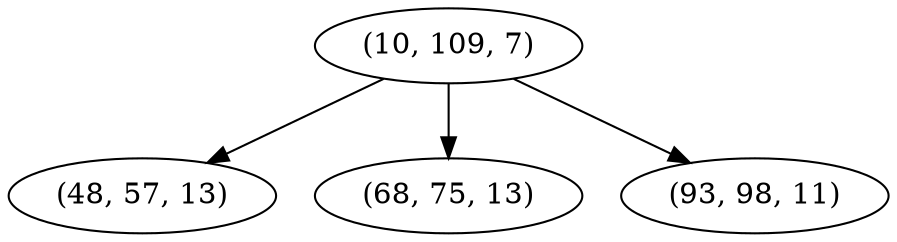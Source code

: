 digraph tree {
    "(10, 109, 7)";
    "(48, 57, 13)";
    "(68, 75, 13)";
    "(93, 98, 11)";
    "(10, 109, 7)" -> "(48, 57, 13)";
    "(10, 109, 7)" -> "(68, 75, 13)";
    "(10, 109, 7)" -> "(93, 98, 11)";
}
